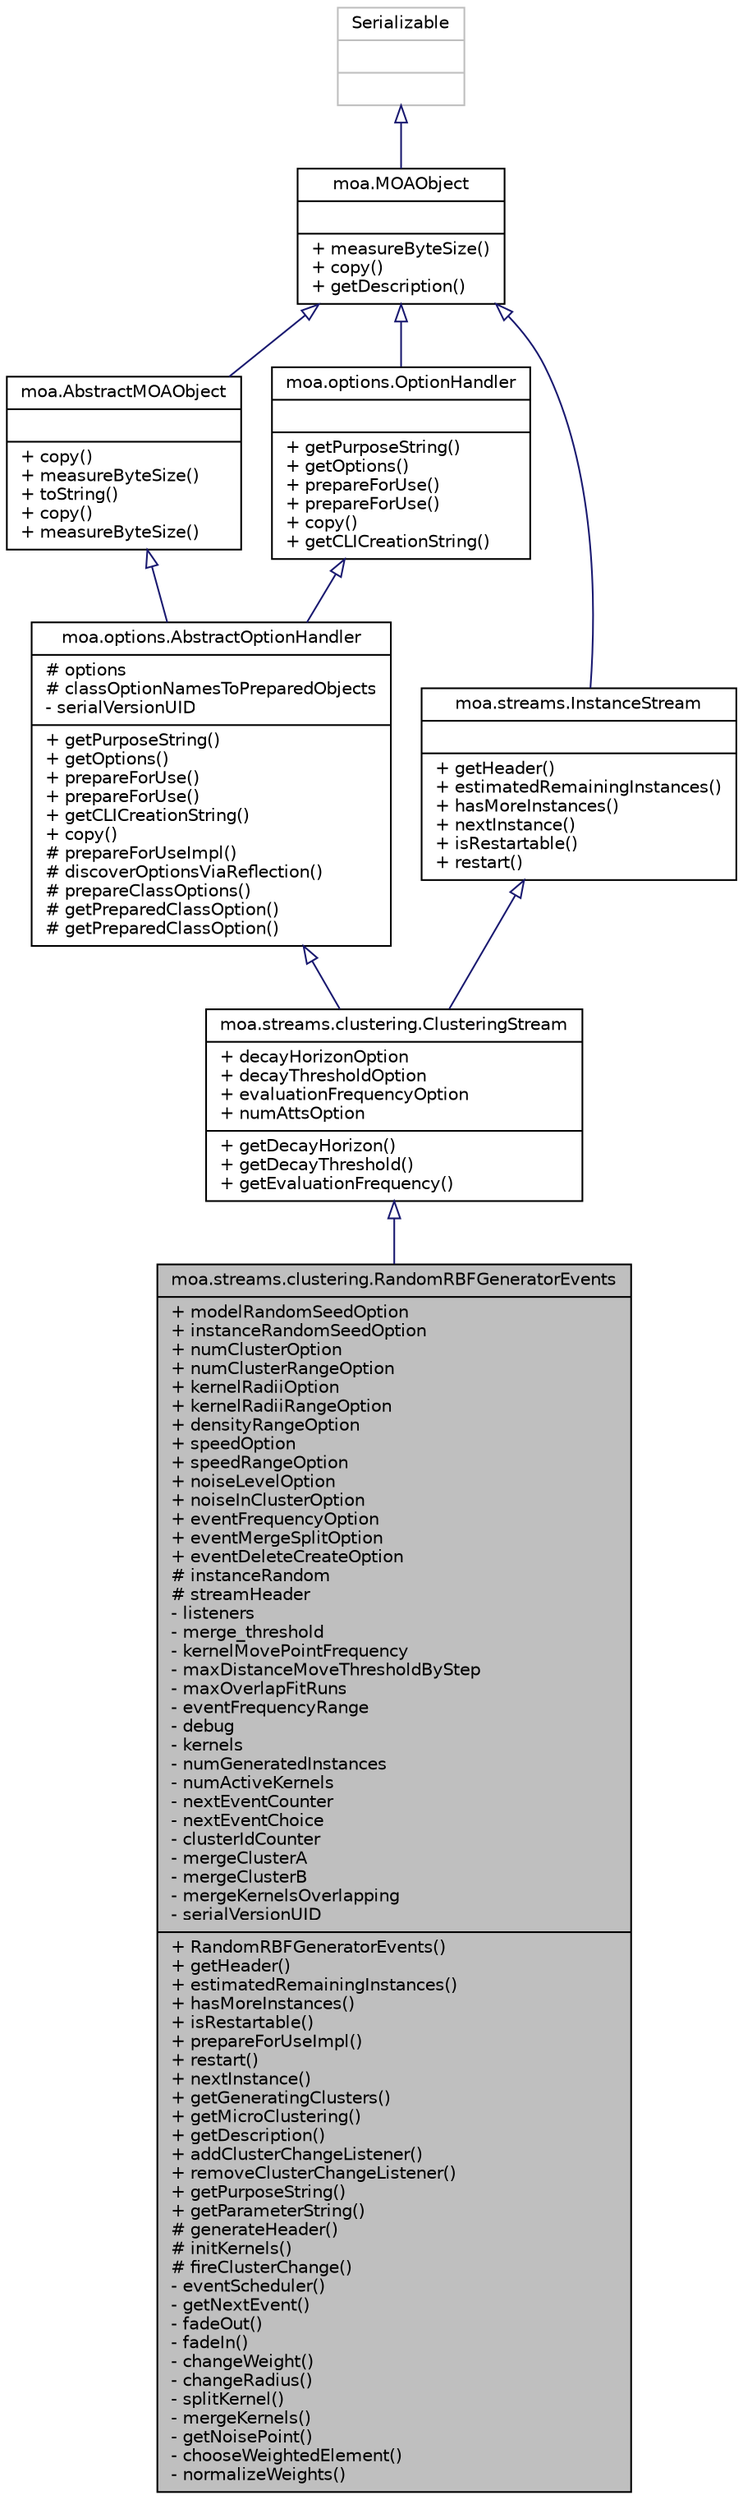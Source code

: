 digraph G
{
  edge [fontname="Helvetica",fontsize="10",labelfontname="Helvetica",labelfontsize="10"];
  node [fontname="Helvetica",fontsize="10",shape=record];
  Node1 [label="{moa.streams.clustering.RandomRBFGeneratorEvents\n|+ modelRandomSeedOption\l+ instanceRandomSeedOption\l+ numClusterOption\l+ numClusterRangeOption\l+ kernelRadiiOption\l+ kernelRadiiRangeOption\l+ densityRangeOption\l+ speedOption\l+ speedRangeOption\l+ noiseLevelOption\l+ noiseInClusterOption\l+ eventFrequencyOption\l+ eventMergeSplitOption\l+ eventDeleteCreateOption\l# instanceRandom\l# streamHeader\l- listeners\l- merge_threshold\l- kernelMovePointFrequency\l- maxDistanceMoveThresholdByStep\l- maxOverlapFitRuns\l- eventFrequencyRange\l- debug\l- kernels\l- numGeneratedInstances\l- numActiveKernels\l- nextEventCounter\l- nextEventChoice\l- clusterIdCounter\l- mergeClusterA\l- mergeClusterB\l- mergeKernelsOverlapping\l- serialVersionUID\l|+ RandomRBFGeneratorEvents()\l+ getHeader()\l+ estimatedRemainingInstances()\l+ hasMoreInstances()\l+ isRestartable()\l+ prepareForUseImpl()\l+ restart()\l+ nextInstance()\l+ getGeneratingClusters()\l+ getMicroClustering()\l+ getDescription()\l+ addClusterChangeListener()\l+ removeClusterChangeListener()\l+ getPurposeString()\l+ getParameterString()\l# generateHeader()\l# initKernels()\l# fireClusterChange()\l- eventScheduler()\l- getNextEvent()\l- fadeOut()\l- fadeIn()\l- changeWeight()\l- changeRadius()\l- splitKernel()\l- mergeKernels()\l- getNoisePoint()\l- chooseWeightedElement()\l- normalizeWeights()\l}",height=0.2,width=0.4,color="black", fillcolor="grey75", style="filled" fontcolor="black"];
  Node2 -> Node1 [dir=back,color="midnightblue",fontsize="10",style="solid",arrowtail="empty",fontname="Helvetica"];
  Node2 [label="{moa.streams.clustering.ClusteringStream\n|+ decayHorizonOption\l+ decayThresholdOption\l+ evaluationFrequencyOption\l+ numAttsOption\l|+ getDecayHorizon()\l+ getDecayThreshold()\l+ getEvaluationFrequency()\l}",height=0.2,width=0.4,color="black", fillcolor="white", style="filled",URL="$classmoa_1_1streams_1_1clustering_1_1ClusteringStream.html"];
  Node3 -> Node2 [dir=back,color="midnightblue",fontsize="10",style="solid",arrowtail="empty",fontname="Helvetica"];
  Node3 [label="{moa.options.AbstractOptionHandler\n|# options\l# classOptionNamesToPreparedObjects\l- serialVersionUID\l|+ getPurposeString()\l+ getOptions()\l+ prepareForUse()\l+ prepareForUse()\l+ getCLICreationString()\l+ copy()\l# prepareForUseImpl()\l# discoverOptionsViaReflection()\l# prepareClassOptions()\l# getPreparedClassOption()\l# getPreparedClassOption()\l}",height=0.2,width=0.4,color="black", fillcolor="white", style="filled",URL="$classmoa_1_1options_1_1AbstractOptionHandler.html",tooltip="Abstract Option Handler."];
  Node4 -> Node3 [dir=back,color="midnightblue",fontsize="10",style="solid",arrowtail="empty",fontname="Helvetica"];
  Node4 [label="{moa.AbstractMOAObject\n||+ copy()\l+ measureByteSize()\l+ toString()\l+ copy()\l+ measureByteSize()\l}",height=0.2,width=0.4,color="black", fillcolor="white", style="filled",URL="$classmoa_1_1AbstractMOAObject.html",tooltip="Abstract MOA Object."];
  Node5 -> Node4 [dir=back,color="midnightblue",fontsize="10",style="solid",arrowtail="empty",fontname="Helvetica"];
  Node5 [label="{moa.MOAObject\n||+ measureByteSize()\l+ copy()\l+ getDescription()\l}",height=0.2,width=0.4,color="black", fillcolor="white", style="filled",URL="$interfacemoa_1_1MOAObject.html",tooltip="Interface implemented by classes in MOA, so that all are serializable, can produce..."];
  Node6 -> Node5 [dir=back,color="midnightblue",fontsize="10",style="solid",arrowtail="empty",fontname="Helvetica"];
  Node6 [label="{Serializable\n||}",height=0.2,width=0.4,color="grey75", fillcolor="white", style="filled"];
  Node7 -> Node3 [dir=back,color="midnightblue",fontsize="10",style="solid",arrowtail="empty",fontname="Helvetica"];
  Node7 [label="{moa.options.OptionHandler\n||+ getPurposeString()\l+ getOptions()\l+ prepareForUse()\l+ prepareForUse()\l+ copy()\l+ getCLICreationString()\l}",height=0.2,width=0.4,color="black", fillcolor="white", style="filled",URL="$interfacemoa_1_1options_1_1OptionHandler.html",tooltip="Interface representing an object that handles options or parameters."];
  Node5 -> Node7 [dir=back,color="midnightblue",fontsize="10",style="solid",arrowtail="empty",fontname="Helvetica"];
  Node8 -> Node2 [dir=back,color="midnightblue",fontsize="10",style="solid",arrowtail="empty",fontname="Helvetica"];
  Node8 [label="{moa.streams.InstanceStream\n||+ getHeader()\l+ estimatedRemainingInstances()\l+ hasMoreInstances()\l+ nextInstance()\l+ isRestartable()\l+ restart()\l}",height=0.2,width=0.4,color="black", fillcolor="white", style="filled",URL="$interfacemoa_1_1streams_1_1InstanceStream.html",tooltip="Interface representing a data stream of instances."];
  Node5 -> Node8 [dir=back,color="midnightblue",fontsize="10",style="solid",arrowtail="empty",fontname="Helvetica"];
}
